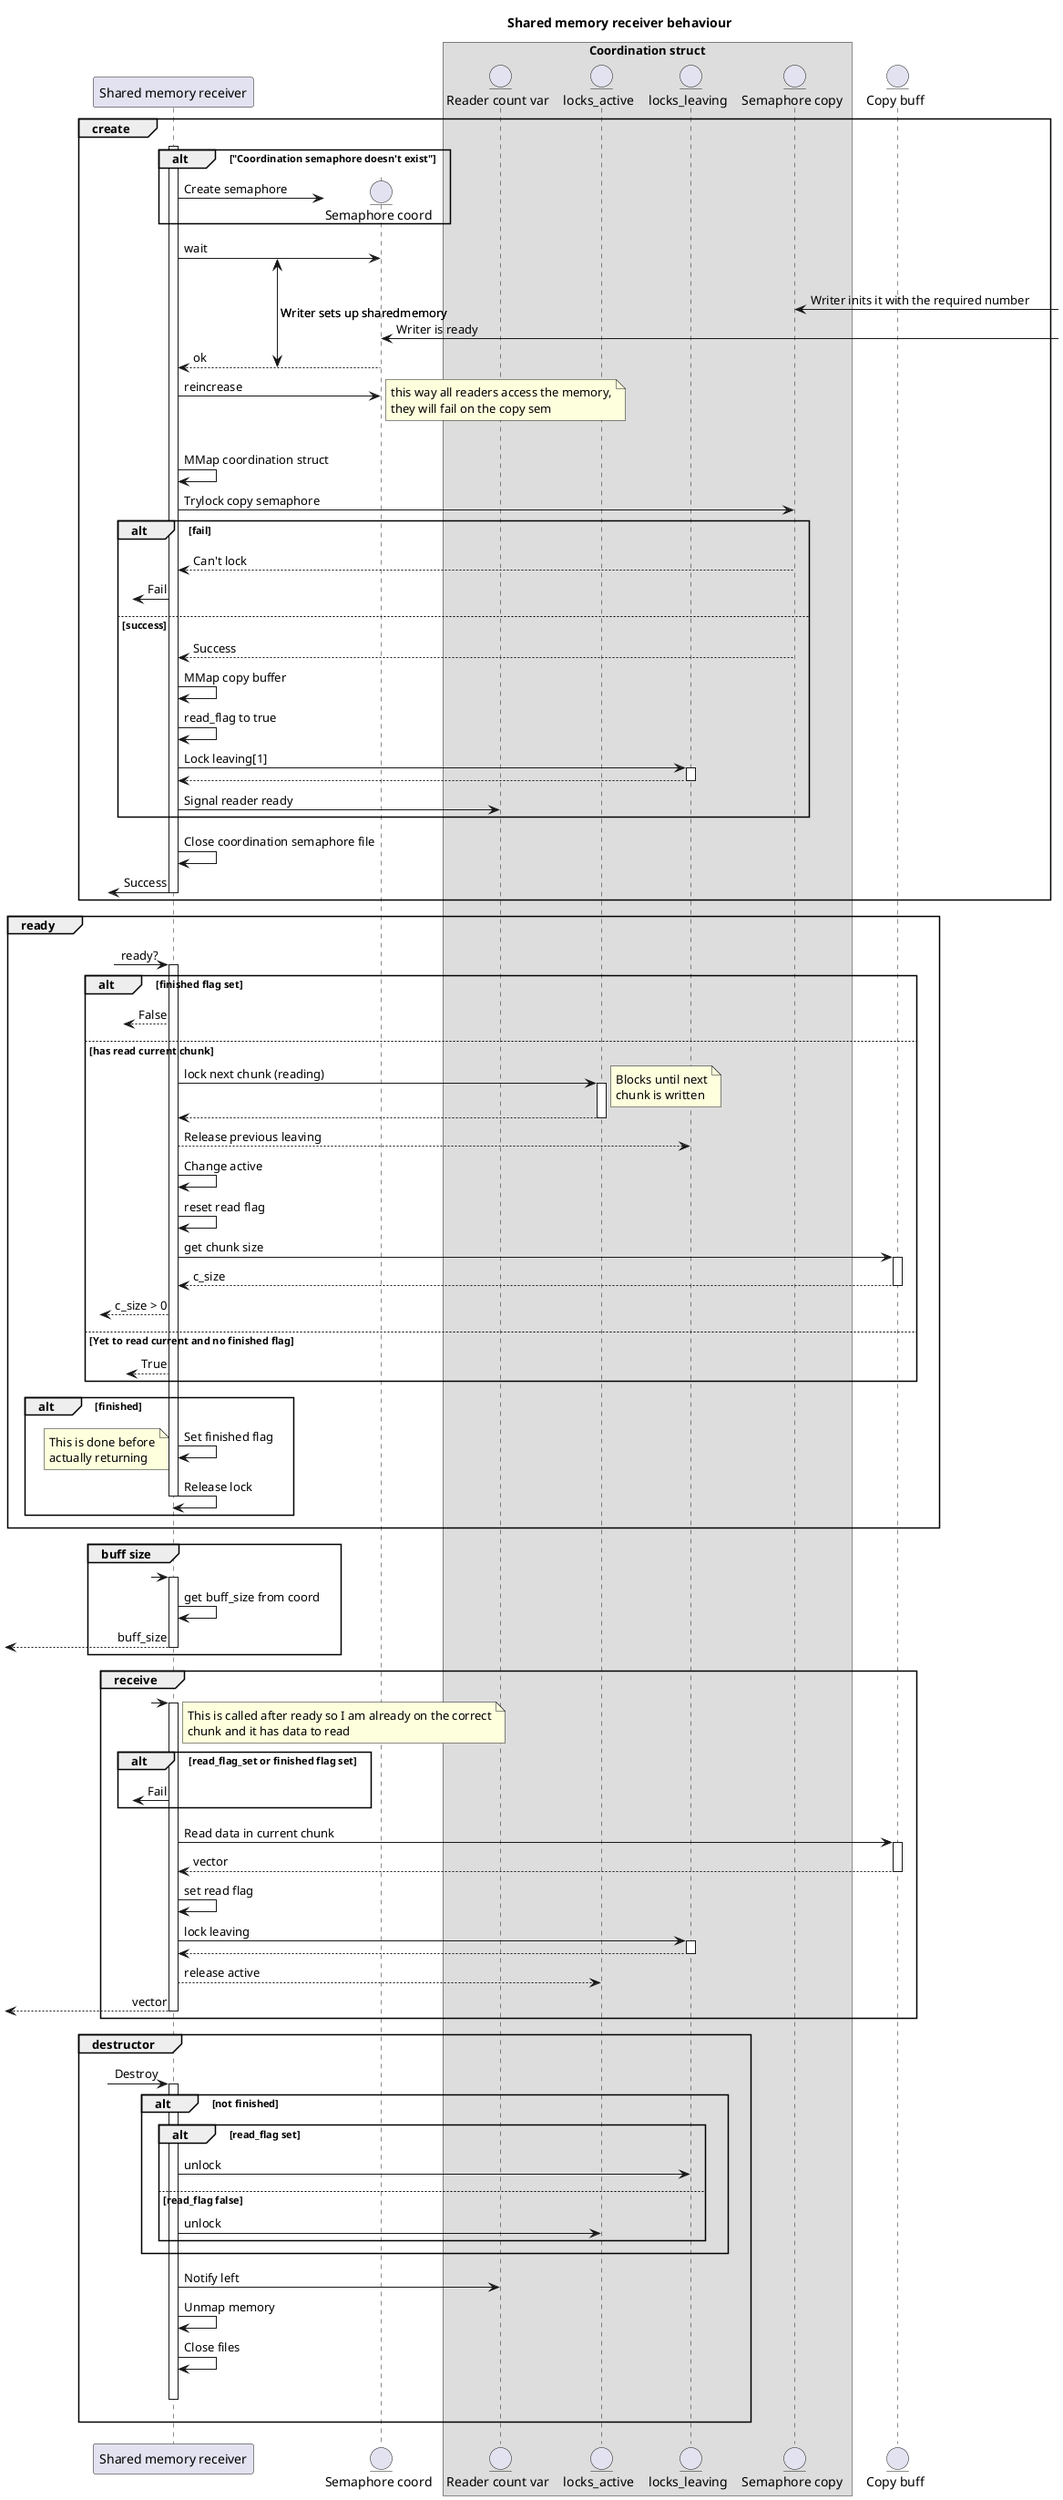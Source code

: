 'https://www.planttext.com/?text=TLPjRziu3FxkNy7bo-qjmFerADhrKWmu81sAf8V3i0w1OjEsK5lA93cjjzv_FrAovPVsWYAeHL8ad-SXdS_M2UEQke9TMUyDfgVapT68eXRWKFy2PnfCaiH9Lo4iTgKmc46DjJOja3VA4neuO2bEKZTcaIH7kawcyYYK-p__1GWBkss2YgvjoGjhSIorGKYrDbamtwolauD-WiMQpwGIJce5bkf9tIA6Rb5aL42g6qft4k7gxVLmTwNJ1xiNgQF4thYvcjagfDfL4OoRLuiwjdrDjsJFWEgAVckomg79S-_27abXT7E4rA1mc03uvFGljqnFbPlt53Db6gtwmm4-IKjD0drsMrXUU3JW_ViLhFsbGmZvK47q_VjHIBS_OB4_-tSKj08-9_lpypDzSmVdonyh-CT8HxX99Pq5wU1HkX9SYSJHpqOoPwgf3sX2p3LCWYnvYQoDMQa2dvKTbvnukmBzaC2a3eDICIIMQrQQcZ2oADsAijA5Zw8bP2f_CHfBcALehQyeYEVZlQA7bWebhrp82WWvDZCxZCUycdFAF0Obbc-HMYP-hDTc9yq1eL0oTN1p8uv1a5FnZVkwNS6TQLb7iOx82nFDXVOqdY-NNSXQCCaSvMsNvqlEzoNuOcM9tyRt_p9qDpLCI-s4w5aRcndKVLw90fmE0ptODviF7rQmuGwwGVX-ziFR3Rh6g94hZHKL80ibUfwY3e86Tzlb1UTRLzhY3BgeyLnMdBzhUkWdm_6Sy8NZJnYfFjqbv-6w_S5b3pQfsPOaNTygqToZsy5RUUbvV4iHD0nfOmnDCgHbenwwNfSNcolWspsl2fywCxpb44BedNSSQ_XFlqg0bX09aoFkLGXXQPFi7AhNCFNuhs2B5Sy570to5hKz4pCQrwLG1OPrWh7MG31r6nhYtgED9ECRAR1lmSfVEAe4qdqywO4AHt01dtgqlb4uAMS2cA0rgFGKyyarTq5dGHbZUYPT0Ka0tIlNU7Ghp0dSEruGz9TfXVIgoKb5zufGQ6XXj5qZSxHWG3NEsQ2mhgwvo0QXyHZrM7LYc-m61fHz0bIvqNMGUnA1ZTOXIwzX_nASN3n8YHxwTbDgZn0HkUi73Qo6lq3K16TuZYkGEF6BAP3CtD1EPv5dmecUkz2rJzPH4XV3dlMZpQiZH8J2Q3-DfftHw2N6B-AGJQeNKzLXSg8YjPa0ETVjU2bLewMKZ6Qddvmh5dxWECx4YsGJZWC36OP5xak9g-IQJtNR8KCWJGKxWIikbsvTq0mtAkhCpypWctUBPxHphwR-Afk1wZVjL-ratleP6EtMlnKjqkwT-6BbycwryLMMXOx2pmu-uXIVwOj-xVq7
@startuml Shm_recv
!pragma teoz true


title "Shared memory receiver behaviour"

participant "Shared memory receiver" as SR
entity "Semaphore coord" as SMCD
box "Coordination struct"
entity "Reader count var" as RDR
entity "locks_active" as LA
entity "locks_leaving" as LL
entity "Semaphore copy" as SMCP
end box
entity "Copy buff" as MCP

group create
  activate SR
  alt "Coordination semaphore doesn't exist"
    SR -> SMCD **: Create semaphore
  end
  {wait_beg_1} SR -> SMCD: wait
  |||
  SMCP<-]: Writer inits it with the required number
  SMCD <-]: Writer is ready
  {wait_end_1} SMCD --> SR: ok
  SR -> SMCD: reincrease
  note right: this way all readers access the memory,\nthey will fail on the copy sem
  {wait_end_1} <-> {wait_beg_1}: Writer sets up sharedmemory 
  |||
  SR -> SR: MMap coordination struct
  SR -> SMCP: Trylock copy semaphore
  alt fail
    SR <-- SMCP: Can't lock
    ?<-SR: Fail
  else success
    SR <-- SMCP: Success
    SR -> SR: MMap copy buffer
    SR -> SR: read_flag to true
    SR -> LL++: Lock leaving[1]
    return
    SR -> RDR: Signal reader ready
  end
  SR->SR: Close coordination semaphore file
  ?<-SR: Success
  deactivate SR
end












group ready
  ?->SR++: ready?
  alt finished flag set
    ?<--SR: False
  else has read current chunk
    SR->LA ++: lock next chunk (reading)
    note right: Blocks until next\nchunk is written
    return
    SR --> LL: Release previous leaving
    SR -> SR: Change active
    SR->SR: reset read flag
    SR->MCP ++: get chunk size
    return c_size
    ?<--SR: c_size > 0
  else Yet to read current and no finished flag
    ?<--SR: True
  end
  alt finished
    SR -> SR : Set finished flag
    note left: This is done before\nactually returning
    SR -> SR : Release lock
    deactivate
  end
end
















group buff size
  ?->SR++
  SR -> SR: get buff_size from coord
  return buff_size
end





group receive
  ?->SR++
  note right
  This is called after ready so I am already on the correct
  chunk and it has data to read
  end note
  alt read_flag_set or finished flag set
  ?<- SR: Fail
  
  end
  SR -> MCP ++: Read data in current chunk
  return vector
  SR -> SR: set read flag
  SR -> LL++: lock leaving
  return
  SR --> LA: release active
  
  return vector
end









group destructor
  ?->SR++: Destroy
  alt not finished
    alt read_flag set
      SR->LL: unlock
    else read_flag false
      SR -> LA: unlock
    end
  end
  SR -> RDR: Notify left
  SR->SR: Unmap memory
  SR->SR: Close files
  |||
  destroy SR
  |||
end
@enduml
